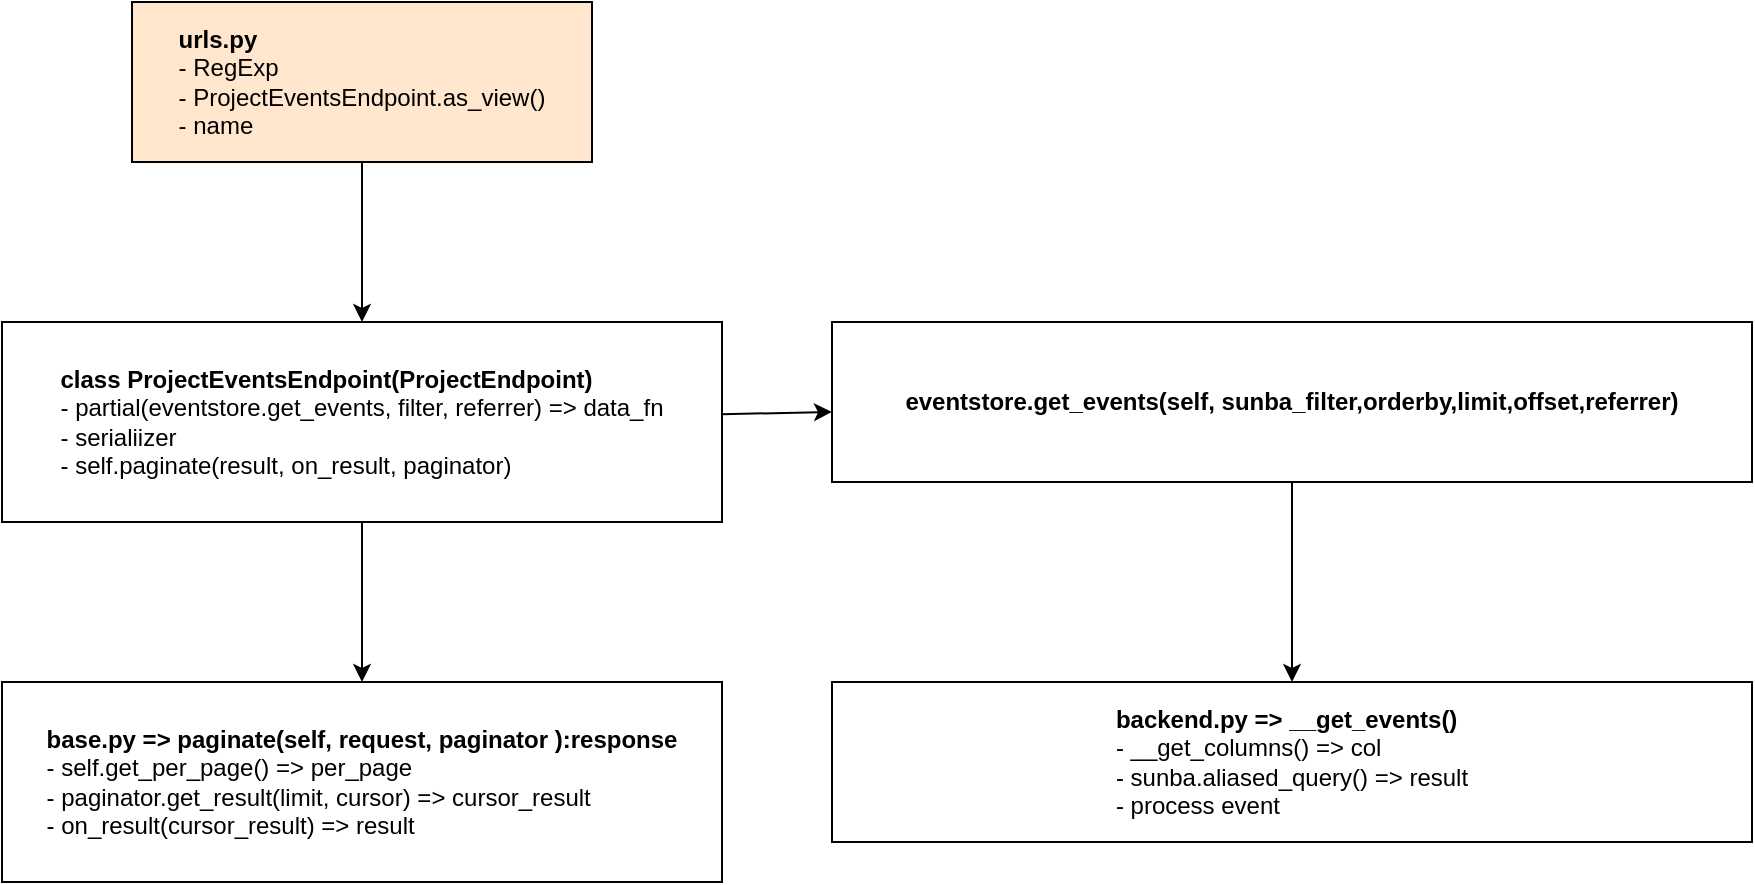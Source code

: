 <mxfile>
    <diagram id="zg9S28E-D0aAHT4RjSHa" name="Page-1">
        <mxGraphModel dx="1534" dy="335" grid="1" gridSize="10" guides="1" tooltips="1" connect="1" arrows="1" fold="1" page="1" pageScale="1" pageWidth="827" pageHeight="1169" background="#ffffff" math="0" shadow="0">
            <root>
                <mxCell id="0"/>
                <mxCell id="1" parent="0"/>
                <mxCell id="4" value="" style="edgeStyle=none;html=1;fontColor=#000000;strokeColor=#000000;" edge="1" parent="1" source="2" target="3">
                    <mxGeometry relative="1" as="geometry"/>
                </mxCell>
                <mxCell id="2" value="&lt;div style=&quot;text-align: justify&quot;&gt;&lt;span&gt;&lt;b&gt;urls.py&lt;/b&gt;&lt;/span&gt;&lt;/div&gt;&lt;div style=&quot;text-align: justify&quot;&gt;&lt;span&gt;- RegExp&lt;/span&gt;&lt;/div&gt;&lt;div style=&quot;text-align: justify&quot;&gt;&lt;span&gt;- ProjectEventsEndpoint.as_view()&lt;/span&gt;&lt;/div&gt;&lt;div style=&quot;text-align: justify&quot;&gt;&lt;span&gt;- name&lt;/span&gt;&lt;/div&gt;" style="rounded=0;whiteSpace=wrap;html=1;fillColor=#FFE6CC;fontColor=#000000;labelBorderColor=none;" vertex="1" parent="1">
                    <mxGeometry x="-20" y="100" width="230" height="80" as="geometry"/>
                </mxCell>
                <mxCell id="8" value="" style="edgeStyle=none;html=1;fontColor=#000000;strokeColor=#000000;" edge="1" parent="1" source="3" target="7">
                    <mxGeometry relative="1" as="geometry"/>
                </mxCell>
                <mxCell id="12" value="" style="edgeStyle=none;html=1;fontColor=#000000;strokeColor=#000000;" edge="1" parent="1" source="3" target="11">
                    <mxGeometry relative="1" as="geometry"/>
                </mxCell>
                <mxCell id="3" value="&lt;div style=&quot;text-align: justify&quot;&gt;&lt;b&gt;class ProjectEventsEndpoint(ProjectEndpoint)&lt;/b&gt;&lt;/div&gt;&lt;div style=&quot;text-align: justify&quot;&gt;- partial(eventstore.get_events, filter, referrer) =&amp;gt; data_fn&lt;/div&gt;&lt;div style=&quot;text-align: justify&quot;&gt;- serialiizer&lt;/div&gt;&lt;div style=&quot;text-align: justify&quot;&gt;- self.paginate(result, on_result, paginator)&lt;/div&gt;" style="rounded=0;whiteSpace=wrap;html=1;fillColor=#FFFFFF;fontColor=#000000;labelBorderColor=none;" vertex="1" parent="1">
                    <mxGeometry x="-85" y="260" width="360" height="100" as="geometry"/>
                </mxCell>
                <mxCell id="10" value="" style="edgeStyle=none;html=1;fontColor=#000000;strokeColor=#000000;" edge="1" parent="1" source="7" target="9">
                    <mxGeometry relative="1" as="geometry"/>
                </mxCell>
                <mxCell id="7" value="&lt;div style=&quot;text-align: justify&quot;&gt;&lt;b&gt;eventstore.get_events(self, sunba_filter,orderby,limit,offset,referrer)&lt;/b&gt;&lt;/div&gt;" style="rounded=0;whiteSpace=wrap;html=1;fillColor=#FFFFFF;fontColor=#000000;labelBorderColor=none;" vertex="1" parent="1">
                    <mxGeometry x="330" y="260" width="460" height="80" as="geometry"/>
                </mxCell>
                <mxCell id="9" value="&lt;div style=&quot;text-align: justify&quot;&gt;&lt;b&gt;backend.py =&amp;gt; __get_events()&lt;/b&gt;&lt;/div&gt;&lt;div style=&quot;text-align: justify&quot;&gt;- __get_columns() =&amp;gt; col&lt;/div&gt;&lt;div style=&quot;text-align: justify&quot;&gt;- sunba.aliased_query() =&amp;gt; result&lt;/div&gt;&lt;div style=&quot;text-align: justify&quot;&gt;- process event&lt;br&gt;&lt;/div&gt;" style="rounded=0;whiteSpace=wrap;html=1;fillColor=#FFFFFF;fontColor=#000000;labelBorderColor=none;" vertex="1" parent="1">
                    <mxGeometry x="330" y="440" width="460" height="80" as="geometry"/>
                </mxCell>
                <mxCell id="11" value="&lt;div style=&quot;text-align: justify&quot;&gt;&lt;b&gt;base.py =&amp;gt; paginate(self, request, paginator ):response&lt;/b&gt;&lt;/div&gt;&lt;div style=&quot;text-align: justify&quot;&gt;- self.get_per_page() =&amp;gt; per_page&lt;/div&gt;&lt;div style=&quot;text-align: justify&quot;&gt;- paginator.get_result(limit, cursor) =&amp;gt; cursor_result&lt;/div&gt;&lt;div style=&quot;text-align: justify&quot;&gt;- on_result(cursor_result) =&amp;gt; result&lt;/div&gt;" style="rounded=0;whiteSpace=wrap;html=1;fillColor=#FFFFFF;fontColor=#000000;labelBorderColor=none;" vertex="1" parent="1">
                    <mxGeometry x="-85" y="440" width="360" height="100" as="geometry"/>
                </mxCell>
            </root>
        </mxGraphModel>
    </diagram>
</mxfile>